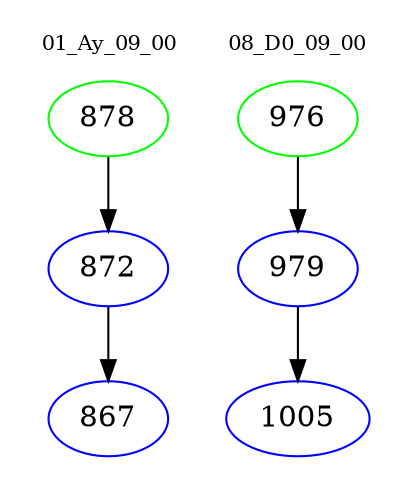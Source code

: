 digraph{
subgraph cluster_0 {
color = white
label = "01_Ay_09_00";
fontsize=10;
T0_878 [label="878", color="green"]
T0_878 -> T0_872 [color="black"]
T0_872 [label="872", color="blue"]
T0_872 -> T0_867 [color="black"]
T0_867 [label="867", color="blue"]
}
subgraph cluster_1 {
color = white
label = "08_D0_09_00";
fontsize=10;
T1_976 [label="976", color="green"]
T1_976 -> T1_979 [color="black"]
T1_979 [label="979", color="blue"]
T1_979 -> T1_1005 [color="black"]
T1_1005 [label="1005", color="blue"]
}
}
